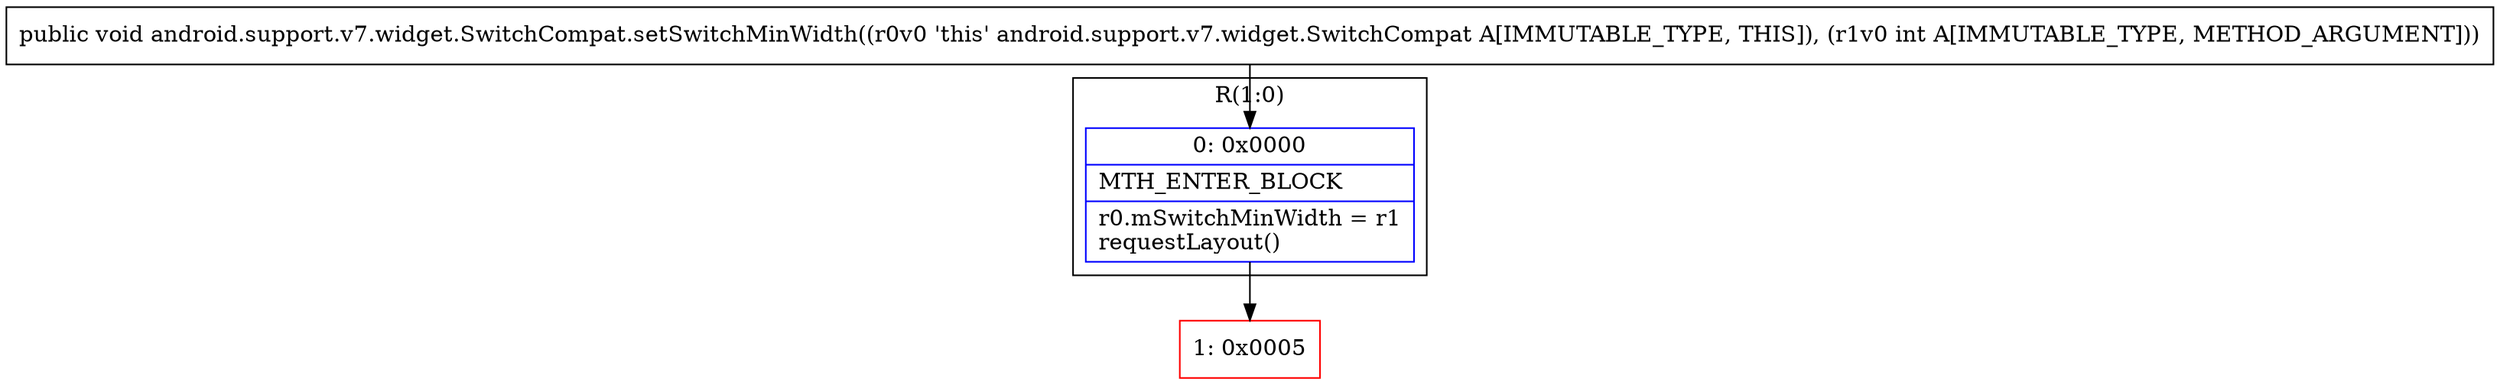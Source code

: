 digraph "CFG forandroid.support.v7.widget.SwitchCompat.setSwitchMinWidth(I)V" {
subgraph cluster_Region_892740357 {
label = "R(1:0)";
node [shape=record,color=blue];
Node_0 [shape=record,label="{0\:\ 0x0000|MTH_ENTER_BLOCK\l|r0.mSwitchMinWidth = r1\lrequestLayout()\l}"];
}
Node_1 [shape=record,color=red,label="{1\:\ 0x0005}"];
MethodNode[shape=record,label="{public void android.support.v7.widget.SwitchCompat.setSwitchMinWidth((r0v0 'this' android.support.v7.widget.SwitchCompat A[IMMUTABLE_TYPE, THIS]), (r1v0 int A[IMMUTABLE_TYPE, METHOD_ARGUMENT])) }"];
MethodNode -> Node_0;
Node_0 -> Node_1;
}

